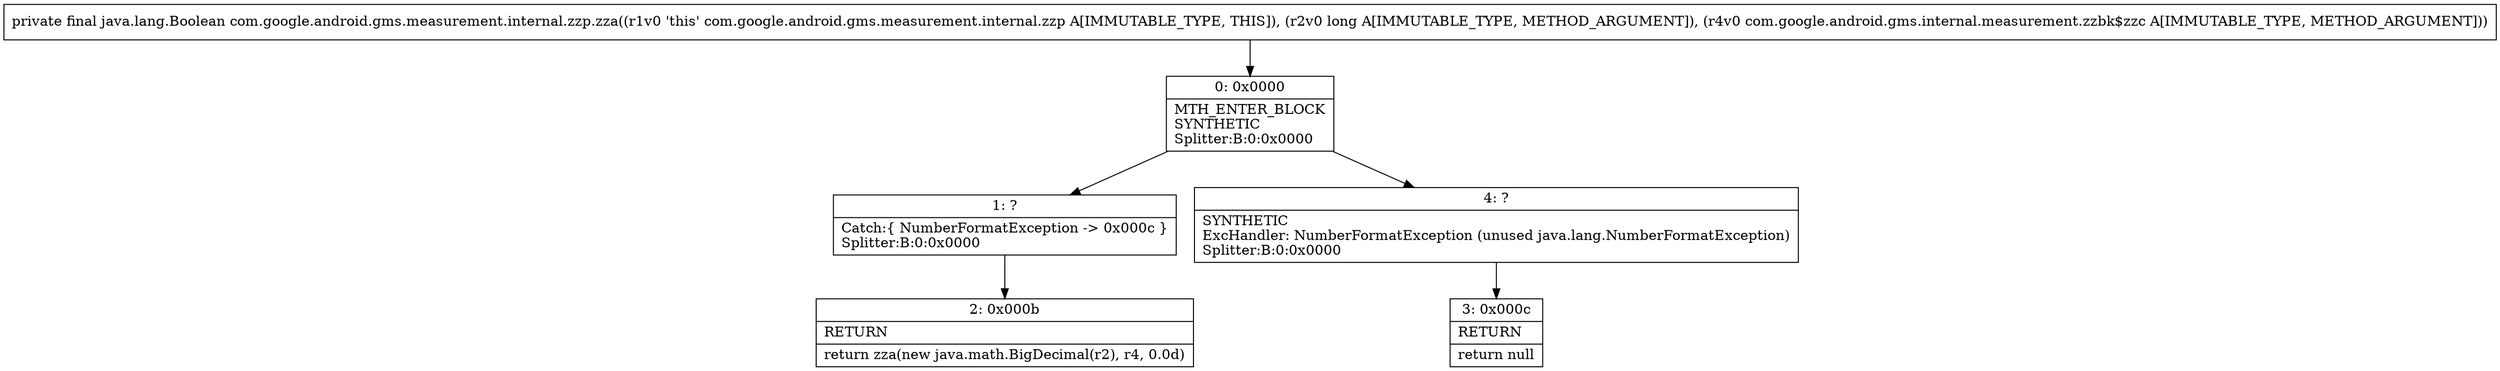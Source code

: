 digraph "CFG forcom.google.android.gms.measurement.internal.zzp.zza(JLcom\/google\/android\/gms\/internal\/measurement\/zzbk$zzc;)Ljava\/lang\/Boolean;" {
Node_0 [shape=record,label="{0\:\ 0x0000|MTH_ENTER_BLOCK\lSYNTHETIC\lSplitter:B:0:0x0000\l}"];
Node_1 [shape=record,label="{1\:\ ?|Catch:\{ NumberFormatException \-\> 0x000c \}\lSplitter:B:0:0x0000\l}"];
Node_2 [shape=record,label="{2\:\ 0x000b|RETURN\l|return zza(new java.math.BigDecimal(r2), r4, 0.0d)\l}"];
Node_3 [shape=record,label="{3\:\ 0x000c|RETURN\l|return null\l}"];
Node_4 [shape=record,label="{4\:\ ?|SYNTHETIC\lExcHandler: NumberFormatException (unused java.lang.NumberFormatException)\lSplitter:B:0:0x0000\l}"];
MethodNode[shape=record,label="{private final java.lang.Boolean com.google.android.gms.measurement.internal.zzp.zza((r1v0 'this' com.google.android.gms.measurement.internal.zzp A[IMMUTABLE_TYPE, THIS]), (r2v0 long A[IMMUTABLE_TYPE, METHOD_ARGUMENT]), (r4v0 com.google.android.gms.internal.measurement.zzbk$zzc A[IMMUTABLE_TYPE, METHOD_ARGUMENT])) }"];
MethodNode -> Node_0;
Node_0 -> Node_1;
Node_0 -> Node_4;
Node_1 -> Node_2;
Node_4 -> Node_3;
}

